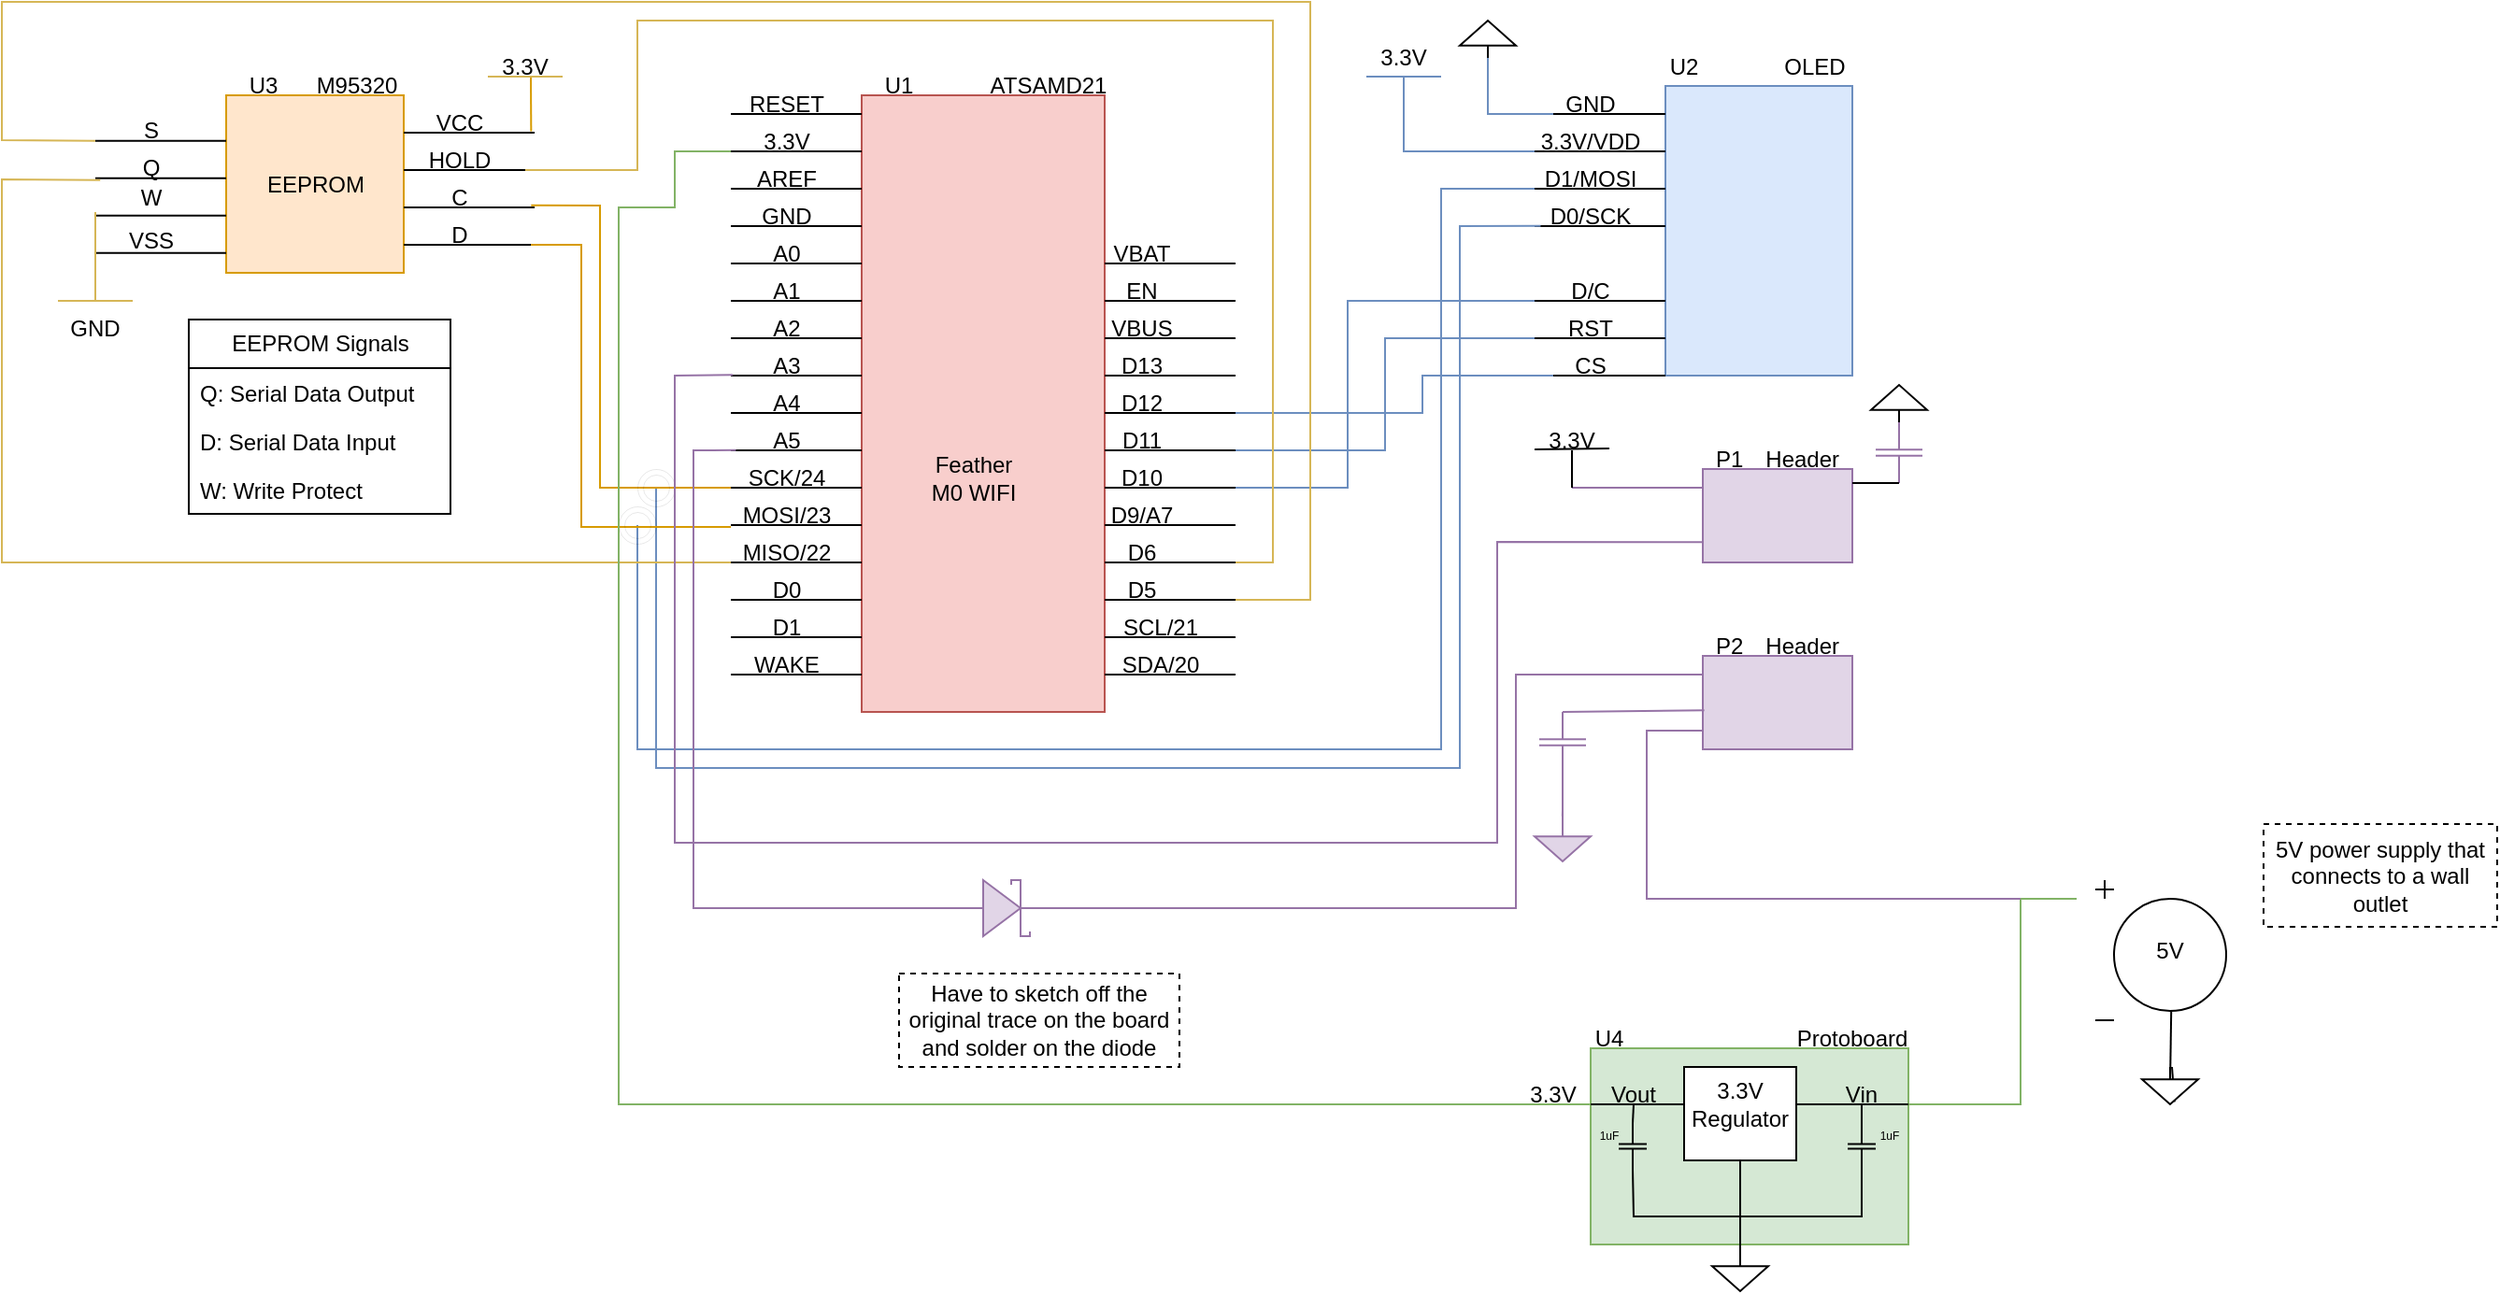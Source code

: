 <mxfile version="21.6.2" type="device">
  <diagram name="Page-1" id="XCcQub5omXlxO2jE5SeH">
    <mxGraphModel dx="1341" dy="723" grid="0" gridSize="10" guides="1" tooltips="1" connect="1" arrows="1" fold="1" page="0" pageScale="1" pageWidth="850" pageHeight="1100" math="0" shadow="0">
      <root>
        <mxCell id="0" />
        <mxCell id="1" parent="0" />
        <mxCell id="fseATajrNS3E0zKsUvDf-2" value="" style="rounded=0;whiteSpace=wrap;html=1;fillColor=#f8cecc;strokeColor=#b85450;" parent="1" vertex="1">
          <mxGeometry x="500" y="120" width="130" height="330" as="geometry" />
        </mxCell>
        <mxCell id="fseATajrNS3E0zKsUvDf-3" value="" style="endArrow=none;html=1;rounded=0;" parent="1" edge="1">
          <mxGeometry width="50" height="50" relative="1" as="geometry">
            <mxPoint x="630" y="210" as="sourcePoint" />
            <mxPoint x="700" y="210" as="targetPoint" />
          </mxGeometry>
        </mxCell>
        <mxCell id="fseATajrNS3E0zKsUvDf-4" value="" style="endArrow=none;html=1;rounded=0;" parent="1" edge="1">
          <mxGeometry width="50" height="50" relative="1" as="geometry">
            <mxPoint x="630" y="230" as="sourcePoint" />
            <mxPoint x="700" y="230" as="targetPoint" />
          </mxGeometry>
        </mxCell>
        <mxCell id="fseATajrNS3E0zKsUvDf-5" value="" style="endArrow=none;html=1;rounded=0;" parent="1" edge="1">
          <mxGeometry width="50" height="50" relative="1" as="geometry">
            <mxPoint x="630" y="250" as="sourcePoint" />
            <mxPoint x="700" y="250" as="targetPoint" />
          </mxGeometry>
        </mxCell>
        <mxCell id="fseATajrNS3E0zKsUvDf-6" value="" style="endArrow=none;html=1;rounded=0;" parent="1" edge="1">
          <mxGeometry width="50" height="50" relative="1" as="geometry">
            <mxPoint x="630" y="270" as="sourcePoint" />
            <mxPoint x="700" y="270" as="targetPoint" />
          </mxGeometry>
        </mxCell>
        <mxCell id="fseATajrNS3E0zKsUvDf-7" value="" style="endArrow=none;html=1;rounded=0;" parent="1" edge="1">
          <mxGeometry width="50" height="50" relative="1" as="geometry">
            <mxPoint x="630" y="290" as="sourcePoint" />
            <mxPoint x="700" y="290" as="targetPoint" />
          </mxGeometry>
        </mxCell>
        <mxCell id="fseATajrNS3E0zKsUvDf-8" value="" style="endArrow=none;html=1;rounded=0;" parent="1" edge="1">
          <mxGeometry width="50" height="50" relative="1" as="geometry">
            <mxPoint x="630" y="310" as="sourcePoint" />
            <mxPoint x="700" y="310" as="targetPoint" />
          </mxGeometry>
        </mxCell>
        <mxCell id="fseATajrNS3E0zKsUvDf-9" value="" style="endArrow=none;html=1;rounded=0;" parent="1" edge="1">
          <mxGeometry width="50" height="50" relative="1" as="geometry">
            <mxPoint x="630" y="330" as="sourcePoint" />
            <mxPoint x="700" y="330" as="targetPoint" />
          </mxGeometry>
        </mxCell>
        <mxCell id="fseATajrNS3E0zKsUvDf-10" value="" style="endArrow=none;html=1;rounded=0;" parent="1" edge="1">
          <mxGeometry width="50" height="50" relative="1" as="geometry">
            <mxPoint x="630" y="350" as="sourcePoint" />
            <mxPoint x="700" y="350" as="targetPoint" />
          </mxGeometry>
        </mxCell>
        <mxCell id="fseATajrNS3E0zKsUvDf-15" value="" style="endArrow=none;html=1;rounded=0;" parent="1" edge="1">
          <mxGeometry width="50" height="50" relative="1" as="geometry">
            <mxPoint x="630" y="370" as="sourcePoint" />
            <mxPoint x="700" y="370" as="targetPoint" />
          </mxGeometry>
        </mxCell>
        <mxCell id="fseATajrNS3E0zKsUvDf-16" value="" style="endArrow=none;html=1;rounded=0;" parent="1" edge="1">
          <mxGeometry width="50" height="50" relative="1" as="geometry">
            <mxPoint x="630" y="390" as="sourcePoint" />
            <mxPoint x="700" y="390" as="targetPoint" />
          </mxGeometry>
        </mxCell>
        <mxCell id="fseATajrNS3E0zKsUvDf-17" value="" style="endArrow=none;html=1;rounded=0;" parent="1" edge="1">
          <mxGeometry width="50" height="50" relative="1" as="geometry">
            <mxPoint x="630" y="410" as="sourcePoint" />
            <mxPoint x="700" y="410" as="targetPoint" />
          </mxGeometry>
        </mxCell>
        <mxCell id="fseATajrNS3E0zKsUvDf-18" value="" style="endArrow=none;html=1;rounded=0;" parent="1" edge="1">
          <mxGeometry width="50" height="50" relative="1" as="geometry">
            <mxPoint x="630" y="430" as="sourcePoint" />
            <mxPoint x="700" y="430" as="targetPoint" />
          </mxGeometry>
        </mxCell>
        <mxCell id="fseATajrNS3E0zKsUvDf-19" value="" style="endArrow=none;html=1;rounded=0;" parent="1" edge="1">
          <mxGeometry width="50" height="50" relative="1" as="geometry">
            <mxPoint x="430" y="130" as="sourcePoint" />
            <mxPoint x="500" y="130" as="targetPoint" />
          </mxGeometry>
        </mxCell>
        <mxCell id="fseATajrNS3E0zKsUvDf-20" value="" style="endArrow=none;html=1;rounded=0;" parent="1" edge="1">
          <mxGeometry width="50" height="50" relative="1" as="geometry">
            <mxPoint x="430" y="150" as="sourcePoint" />
            <mxPoint x="500" y="150" as="targetPoint" />
          </mxGeometry>
        </mxCell>
        <mxCell id="fseATajrNS3E0zKsUvDf-21" value="" style="endArrow=none;html=1;rounded=0;" parent="1" edge="1">
          <mxGeometry width="50" height="50" relative="1" as="geometry">
            <mxPoint x="430" y="170" as="sourcePoint" />
            <mxPoint x="500" y="170" as="targetPoint" />
          </mxGeometry>
        </mxCell>
        <mxCell id="fseATajrNS3E0zKsUvDf-22" value="" style="endArrow=none;html=1;rounded=0;" parent="1" edge="1">
          <mxGeometry width="50" height="50" relative="1" as="geometry">
            <mxPoint x="430" y="190" as="sourcePoint" />
            <mxPoint x="500" y="190" as="targetPoint" />
          </mxGeometry>
        </mxCell>
        <mxCell id="fseATajrNS3E0zKsUvDf-23" value="" style="endArrow=none;html=1;rounded=0;" parent="1" edge="1">
          <mxGeometry width="50" height="50" relative="1" as="geometry">
            <mxPoint x="430" y="210" as="sourcePoint" />
            <mxPoint x="500" y="210" as="targetPoint" />
          </mxGeometry>
        </mxCell>
        <mxCell id="fseATajrNS3E0zKsUvDf-24" value="" style="endArrow=none;html=1;rounded=0;" parent="1" edge="1">
          <mxGeometry width="50" height="50" relative="1" as="geometry">
            <mxPoint x="430" y="230" as="sourcePoint" />
            <mxPoint x="500" y="230" as="targetPoint" />
          </mxGeometry>
        </mxCell>
        <mxCell id="fseATajrNS3E0zKsUvDf-25" value="" style="endArrow=none;html=1;rounded=0;" parent="1" edge="1">
          <mxGeometry width="50" height="50" relative="1" as="geometry">
            <mxPoint x="430" y="250" as="sourcePoint" />
            <mxPoint x="500" y="250" as="targetPoint" />
          </mxGeometry>
        </mxCell>
        <mxCell id="fseATajrNS3E0zKsUvDf-26" value="" style="endArrow=none;html=1;rounded=0;" parent="1" edge="1">
          <mxGeometry width="50" height="50" relative="1" as="geometry">
            <mxPoint x="430" y="270" as="sourcePoint" />
            <mxPoint x="500" y="270" as="targetPoint" />
          </mxGeometry>
        </mxCell>
        <mxCell id="fseATajrNS3E0zKsUvDf-27" value="" style="endArrow=none;html=1;rounded=0;" parent="1" edge="1">
          <mxGeometry width="50" height="50" relative="1" as="geometry">
            <mxPoint x="430" y="290" as="sourcePoint" />
            <mxPoint x="500" y="290" as="targetPoint" />
          </mxGeometry>
        </mxCell>
        <mxCell id="fseATajrNS3E0zKsUvDf-28" value="" style="endArrow=none;html=1;rounded=0;" parent="1" edge="1">
          <mxGeometry width="50" height="50" relative="1" as="geometry">
            <mxPoint x="430" y="310" as="sourcePoint" />
            <mxPoint x="500" y="310" as="targetPoint" />
          </mxGeometry>
        </mxCell>
        <mxCell id="fseATajrNS3E0zKsUvDf-29" value="" style="endArrow=none;html=1;rounded=0;" parent="1" edge="1">
          <mxGeometry width="50" height="50" relative="1" as="geometry">
            <mxPoint x="430" y="330" as="sourcePoint" />
            <mxPoint x="500" y="330" as="targetPoint" />
          </mxGeometry>
        </mxCell>
        <mxCell id="fseATajrNS3E0zKsUvDf-30" value="" style="endArrow=none;html=1;rounded=0;" parent="1" edge="1">
          <mxGeometry width="50" height="50" relative="1" as="geometry">
            <mxPoint x="430" y="350" as="sourcePoint" />
            <mxPoint x="500" y="350" as="targetPoint" />
          </mxGeometry>
        </mxCell>
        <mxCell id="fseATajrNS3E0zKsUvDf-31" value="" style="endArrow=none;html=1;rounded=0;" parent="1" edge="1">
          <mxGeometry width="50" height="50" relative="1" as="geometry">
            <mxPoint x="430" y="370" as="sourcePoint" />
            <mxPoint x="500" y="370" as="targetPoint" />
          </mxGeometry>
        </mxCell>
        <mxCell id="fseATajrNS3E0zKsUvDf-32" value="" style="endArrow=none;html=1;rounded=0;" parent="1" edge="1">
          <mxGeometry width="50" height="50" relative="1" as="geometry">
            <mxPoint x="430" y="390" as="sourcePoint" />
            <mxPoint x="500" y="390" as="targetPoint" />
          </mxGeometry>
        </mxCell>
        <mxCell id="fseATajrNS3E0zKsUvDf-33" value="" style="endArrow=none;html=1;rounded=0;" parent="1" edge="1">
          <mxGeometry width="50" height="50" relative="1" as="geometry">
            <mxPoint x="430" y="410" as="sourcePoint" />
            <mxPoint x="500" y="410" as="targetPoint" />
          </mxGeometry>
        </mxCell>
        <mxCell id="fseATajrNS3E0zKsUvDf-34" value="" style="endArrow=none;html=1;rounded=0;" parent="1" edge="1">
          <mxGeometry width="50" height="50" relative="1" as="geometry">
            <mxPoint x="430" y="430" as="sourcePoint" />
            <mxPoint x="500" y="430" as="targetPoint" />
          </mxGeometry>
        </mxCell>
        <mxCell id="fseATajrNS3E0zKsUvDf-35" value="Feather M0 WIFI" style="text;html=1;strokeColor=none;fillColor=none;align=center;verticalAlign=middle;whiteSpace=wrap;rounded=0;" parent="1" vertex="1">
          <mxGeometry x="530" y="310" width="60" height="30" as="geometry" />
        </mxCell>
        <mxCell id="fseATajrNS3E0zKsUvDf-36" value="U1" style="text;html=1;strokeColor=none;fillColor=none;align=center;verticalAlign=middle;whiteSpace=wrap;rounded=0;" parent="1" vertex="1">
          <mxGeometry x="490" y="100" width="60" height="30" as="geometry" />
        </mxCell>
        <mxCell id="fseATajrNS3E0zKsUvDf-37" value="ATSAMD21" style="text;html=1;strokeColor=none;fillColor=none;align=center;verticalAlign=middle;whiteSpace=wrap;rounded=0;" parent="1" vertex="1">
          <mxGeometry x="570" y="100" width="60" height="30" as="geometry" />
        </mxCell>
        <mxCell id="fseATajrNS3E0zKsUvDf-38" value="VBAT" style="text;html=1;strokeColor=none;fillColor=none;align=center;verticalAlign=middle;whiteSpace=wrap;rounded=0;" parent="1" vertex="1">
          <mxGeometry x="620" y="190" width="60" height="30" as="geometry" />
        </mxCell>
        <mxCell id="fseATajrNS3E0zKsUvDf-39" value="EN" style="text;html=1;strokeColor=none;fillColor=none;align=center;verticalAlign=middle;whiteSpace=wrap;rounded=0;" parent="1" vertex="1">
          <mxGeometry x="620" y="210" width="60" height="30" as="geometry" />
        </mxCell>
        <mxCell id="fseATajrNS3E0zKsUvDf-40" value="VBUS" style="text;html=1;strokeColor=none;fillColor=none;align=center;verticalAlign=middle;whiteSpace=wrap;rounded=0;" parent="1" vertex="1">
          <mxGeometry x="620" y="230" width="60" height="30" as="geometry" />
        </mxCell>
        <mxCell id="fseATajrNS3E0zKsUvDf-41" value="D13" style="text;html=1;strokeColor=none;fillColor=none;align=center;verticalAlign=middle;whiteSpace=wrap;rounded=0;" parent="1" vertex="1">
          <mxGeometry x="620" y="250" width="60" height="30" as="geometry" />
        </mxCell>
        <mxCell id="fseATajrNS3E0zKsUvDf-42" value="D12" style="text;html=1;strokeColor=none;fillColor=none;align=center;verticalAlign=middle;whiteSpace=wrap;rounded=0;" parent="1" vertex="1">
          <mxGeometry x="620" y="270" width="60" height="30" as="geometry" />
        </mxCell>
        <mxCell id="fseATajrNS3E0zKsUvDf-43" value="D11" style="text;html=1;strokeColor=none;fillColor=none;align=center;verticalAlign=middle;whiteSpace=wrap;rounded=0;" parent="1" vertex="1">
          <mxGeometry x="620" y="290" width="60" height="30" as="geometry" />
        </mxCell>
        <mxCell id="fseATajrNS3E0zKsUvDf-44" value="D10" style="text;html=1;strokeColor=none;fillColor=none;align=center;verticalAlign=middle;whiteSpace=wrap;rounded=0;" parent="1" vertex="1">
          <mxGeometry x="620" y="310" width="60" height="30" as="geometry" />
        </mxCell>
        <mxCell id="fseATajrNS3E0zKsUvDf-45" value="D9/A7" style="text;html=1;strokeColor=none;fillColor=none;align=center;verticalAlign=middle;whiteSpace=wrap;rounded=0;" parent="1" vertex="1">
          <mxGeometry x="620" y="330" width="60" height="30" as="geometry" />
        </mxCell>
        <mxCell id="fseATajrNS3E0zKsUvDf-46" value="D6" style="text;html=1;strokeColor=none;fillColor=none;align=center;verticalAlign=middle;whiteSpace=wrap;rounded=0;" parent="1" vertex="1">
          <mxGeometry x="620" y="350" width="60" height="30" as="geometry" />
        </mxCell>
        <mxCell id="fseATajrNS3E0zKsUvDf-47" value="D5" style="text;html=1;strokeColor=none;fillColor=none;align=center;verticalAlign=middle;whiteSpace=wrap;rounded=0;" parent="1" vertex="1">
          <mxGeometry x="620" y="370" width="60" height="30" as="geometry" />
        </mxCell>
        <mxCell id="fseATajrNS3E0zKsUvDf-48" value="SCL/21" style="text;html=1;strokeColor=none;fillColor=none;align=center;verticalAlign=middle;whiteSpace=wrap;rounded=0;" parent="1" vertex="1">
          <mxGeometry x="630" y="390" width="60" height="30" as="geometry" />
        </mxCell>
        <mxCell id="fseATajrNS3E0zKsUvDf-49" value="SDA/20" style="text;html=1;strokeColor=none;fillColor=none;align=center;verticalAlign=middle;whiteSpace=wrap;rounded=0;" parent="1" vertex="1">
          <mxGeometry x="630" y="410" width="60" height="30" as="geometry" />
        </mxCell>
        <mxCell id="fseATajrNS3E0zKsUvDf-50" value="RESET" style="text;html=1;strokeColor=none;fillColor=none;align=center;verticalAlign=middle;whiteSpace=wrap;rounded=0;" parent="1" vertex="1">
          <mxGeometry x="430" y="110" width="60" height="30" as="geometry" />
        </mxCell>
        <mxCell id="fseATajrNS3E0zKsUvDf-51" value="3.3V" style="text;html=1;strokeColor=none;fillColor=none;align=center;verticalAlign=middle;whiteSpace=wrap;rounded=0;" parent="1" vertex="1">
          <mxGeometry x="430" y="130" width="60" height="30" as="geometry" />
        </mxCell>
        <mxCell id="fseATajrNS3E0zKsUvDf-52" value="AREF" style="text;html=1;strokeColor=none;fillColor=none;align=center;verticalAlign=middle;whiteSpace=wrap;rounded=0;" parent="1" vertex="1">
          <mxGeometry x="430" y="150" width="60" height="30" as="geometry" />
        </mxCell>
        <mxCell id="fMZIvA2q4rGcYtPjZDwC-1" value="GND" style="text;html=1;strokeColor=none;fillColor=none;align=center;verticalAlign=middle;whiteSpace=wrap;rounded=0;" parent="1" vertex="1">
          <mxGeometry x="430" y="170" width="60" height="30" as="geometry" />
        </mxCell>
        <mxCell id="fMZIvA2q4rGcYtPjZDwC-2" value="A0" style="text;html=1;strokeColor=none;fillColor=none;align=center;verticalAlign=middle;whiteSpace=wrap;rounded=0;" parent="1" vertex="1">
          <mxGeometry x="430" y="190" width="60" height="30" as="geometry" />
        </mxCell>
        <mxCell id="fMZIvA2q4rGcYtPjZDwC-3" value="A1" style="text;html=1;strokeColor=none;fillColor=none;align=center;verticalAlign=middle;whiteSpace=wrap;rounded=0;" parent="1" vertex="1">
          <mxGeometry x="430" y="210" width="60" height="30" as="geometry" />
        </mxCell>
        <mxCell id="fMZIvA2q4rGcYtPjZDwC-4" value="A2" style="text;html=1;strokeColor=none;fillColor=none;align=center;verticalAlign=middle;whiteSpace=wrap;rounded=0;" parent="1" vertex="1">
          <mxGeometry x="430" y="230" width="60" height="30" as="geometry" />
        </mxCell>
        <mxCell id="fMZIvA2q4rGcYtPjZDwC-5" value="A3" style="text;html=1;strokeColor=none;fillColor=none;align=center;verticalAlign=middle;whiteSpace=wrap;rounded=0;" parent="1" vertex="1">
          <mxGeometry x="430" y="250" width="60" height="30" as="geometry" />
        </mxCell>
        <mxCell id="fMZIvA2q4rGcYtPjZDwC-6" value="A4" style="text;html=1;strokeColor=none;fillColor=none;align=center;verticalAlign=middle;whiteSpace=wrap;rounded=0;" parent="1" vertex="1">
          <mxGeometry x="430" y="270" width="60" height="30" as="geometry" />
        </mxCell>
        <mxCell id="fMZIvA2q4rGcYtPjZDwC-7" value="A5" style="text;html=1;strokeColor=none;fillColor=none;align=center;verticalAlign=middle;whiteSpace=wrap;rounded=0;" parent="1" vertex="1">
          <mxGeometry x="430" y="290" width="60" height="30" as="geometry" />
        </mxCell>
        <mxCell id="fMZIvA2q4rGcYtPjZDwC-8" value="SCK/24" style="text;html=1;strokeColor=none;fillColor=none;align=center;verticalAlign=middle;whiteSpace=wrap;rounded=0;" parent="1" vertex="1">
          <mxGeometry x="430" y="310" width="60" height="30" as="geometry" />
        </mxCell>
        <mxCell id="fMZIvA2q4rGcYtPjZDwC-9" value="MOSI/23" style="text;html=1;strokeColor=none;fillColor=none;align=center;verticalAlign=middle;whiteSpace=wrap;rounded=0;" parent="1" vertex="1">
          <mxGeometry x="430" y="330" width="60" height="30" as="geometry" />
        </mxCell>
        <mxCell id="fMZIvA2q4rGcYtPjZDwC-10" value="MISO/22" style="text;html=1;strokeColor=none;fillColor=none;align=center;verticalAlign=middle;whiteSpace=wrap;rounded=0;" parent="1" vertex="1">
          <mxGeometry x="430" y="350" width="60" height="30" as="geometry" />
        </mxCell>
        <mxCell id="fMZIvA2q4rGcYtPjZDwC-11" value="D0" style="text;html=1;strokeColor=none;fillColor=none;align=center;verticalAlign=middle;whiteSpace=wrap;rounded=0;" parent="1" vertex="1">
          <mxGeometry x="430" y="370" width="60" height="30" as="geometry" />
        </mxCell>
        <mxCell id="fMZIvA2q4rGcYtPjZDwC-12" value="D1" style="text;html=1;strokeColor=none;fillColor=none;align=center;verticalAlign=middle;whiteSpace=wrap;rounded=0;" parent="1" vertex="1">
          <mxGeometry x="430" y="390" width="60" height="30" as="geometry" />
        </mxCell>
        <mxCell id="fMZIvA2q4rGcYtPjZDwC-13" value="WAKE" style="text;html=1;strokeColor=none;fillColor=none;align=center;verticalAlign=middle;whiteSpace=wrap;rounded=0;" parent="1" vertex="1">
          <mxGeometry x="430" y="410" width="60" height="30" as="geometry" />
        </mxCell>
        <mxCell id="fMZIvA2q4rGcYtPjZDwC-14" value="" style="rounded=0;whiteSpace=wrap;html=1;fillColor=#dae8fc;strokeColor=#6c8ebf;" parent="1" vertex="1">
          <mxGeometry x="930" y="115" width="100" height="155" as="geometry" />
        </mxCell>
        <mxCell id="fMZIvA2q4rGcYtPjZDwC-15" value="U2" style="text;html=1;strokeColor=none;fillColor=none;align=center;verticalAlign=middle;whiteSpace=wrap;rounded=0;" parent="1" vertex="1">
          <mxGeometry x="910" y="90" width="60" height="30" as="geometry" />
        </mxCell>
        <mxCell id="fMZIvA2q4rGcYtPjZDwC-16" value="OLED" style="text;html=1;strokeColor=none;fillColor=none;align=center;verticalAlign=middle;whiteSpace=wrap;rounded=0;" parent="1" vertex="1">
          <mxGeometry x="980" y="90" width="60" height="30" as="geometry" />
        </mxCell>
        <mxCell id="fMZIvA2q4rGcYtPjZDwC-17" value="" style="endArrow=none;html=1;rounded=0;" parent="1" edge="1">
          <mxGeometry width="50" height="50" relative="1" as="geometry">
            <mxPoint x="860" y="130" as="sourcePoint" />
            <mxPoint x="930" y="130" as="targetPoint" />
          </mxGeometry>
        </mxCell>
        <mxCell id="fMZIvA2q4rGcYtPjZDwC-18" value="" style="endArrow=none;html=1;rounded=0;" parent="1" edge="1">
          <mxGeometry width="50" height="50" relative="1" as="geometry">
            <mxPoint x="860" y="150" as="sourcePoint" />
            <mxPoint x="930" y="150" as="targetPoint" />
          </mxGeometry>
        </mxCell>
        <mxCell id="fMZIvA2q4rGcYtPjZDwC-19" value="" style="endArrow=none;html=1;rounded=0;" parent="1" edge="1">
          <mxGeometry width="50" height="50" relative="1" as="geometry">
            <mxPoint x="860" y="170" as="sourcePoint" />
            <mxPoint x="930" y="170" as="targetPoint" />
          </mxGeometry>
        </mxCell>
        <mxCell id="fMZIvA2q4rGcYtPjZDwC-20" value="" style="endArrow=none;html=1;rounded=0;" parent="1" edge="1">
          <mxGeometry width="50" height="50" relative="1" as="geometry">
            <mxPoint x="860" y="190" as="sourcePoint" />
            <mxPoint x="930" y="190" as="targetPoint" />
          </mxGeometry>
        </mxCell>
        <mxCell id="fMZIvA2q4rGcYtPjZDwC-22" value="" style="endArrow=none;html=1;rounded=0;" parent="1" edge="1">
          <mxGeometry width="50" height="50" relative="1" as="geometry">
            <mxPoint x="860" y="230" as="sourcePoint" />
            <mxPoint x="930" y="230" as="targetPoint" />
          </mxGeometry>
        </mxCell>
        <mxCell id="fMZIvA2q4rGcYtPjZDwC-23" value="" style="endArrow=none;html=1;rounded=0;" parent="1" edge="1">
          <mxGeometry width="50" height="50" relative="1" as="geometry">
            <mxPoint x="860" y="250" as="sourcePoint" />
            <mxPoint x="930" y="250" as="targetPoint" />
          </mxGeometry>
        </mxCell>
        <mxCell id="fMZIvA2q4rGcYtPjZDwC-24" value="" style="endArrow=none;html=1;rounded=0;" parent="1" edge="1">
          <mxGeometry width="50" height="50" relative="1" as="geometry">
            <mxPoint x="860" y="270" as="sourcePoint" />
            <mxPoint x="930" y="270" as="targetPoint" />
          </mxGeometry>
        </mxCell>
        <mxCell id="fMZIvA2q4rGcYtPjZDwC-25" value="3.3V/VDD" style="text;html=1;strokeColor=none;fillColor=none;align=center;verticalAlign=middle;whiteSpace=wrap;rounded=0;" parent="1" vertex="1">
          <mxGeometry x="860" y="130" width="60" height="30" as="geometry" />
        </mxCell>
        <mxCell id="fMZIvA2q4rGcYtPjZDwC-26" value="D1/MOSI" style="text;html=1;strokeColor=none;fillColor=none;align=center;verticalAlign=middle;whiteSpace=wrap;rounded=0;" parent="1" vertex="1">
          <mxGeometry x="860" y="150" width="60" height="30" as="geometry" />
        </mxCell>
        <mxCell id="fMZIvA2q4rGcYtPjZDwC-27" value="D0/SCK" style="text;html=1;strokeColor=none;fillColor=none;align=center;verticalAlign=middle;whiteSpace=wrap;rounded=0;" parent="1" vertex="1">
          <mxGeometry x="860" y="170" width="60" height="30" as="geometry" />
        </mxCell>
        <mxCell id="fMZIvA2q4rGcYtPjZDwC-29" value="D/C" style="text;html=1;strokeColor=none;fillColor=none;align=center;verticalAlign=middle;whiteSpace=wrap;rounded=0;" parent="1" vertex="1">
          <mxGeometry x="860" y="210" width="60" height="30" as="geometry" />
        </mxCell>
        <mxCell id="fMZIvA2q4rGcYtPjZDwC-30" value="RST" style="text;html=1;strokeColor=none;fillColor=none;align=center;verticalAlign=middle;whiteSpace=wrap;rounded=0;" parent="1" vertex="1">
          <mxGeometry x="860" y="230" width="60" height="30" as="geometry" />
        </mxCell>
        <mxCell id="fMZIvA2q4rGcYtPjZDwC-31" value="CS" style="text;html=1;strokeColor=none;fillColor=none;align=center;verticalAlign=middle;whiteSpace=wrap;rounded=0;" parent="1" vertex="1">
          <mxGeometry x="860" y="250" width="60" height="30" as="geometry" />
        </mxCell>
        <mxCell id="fMZIvA2q4rGcYtPjZDwC-32" value="GND" style="text;html=1;strokeColor=none;fillColor=none;align=center;verticalAlign=middle;whiteSpace=wrap;rounded=0;" parent="1" vertex="1">
          <mxGeometry x="860" y="110" width="60" height="30" as="geometry" />
        </mxCell>
        <mxCell id="fMZIvA2q4rGcYtPjZDwC-36" value="" style="endArrow=none;html=1;rounded=0;fillColor=#dae8fc;strokeColor=#6c8ebf;entryX=0.5;entryY=0;entryDx=0;entryDy=0;entryPerimeter=0;" parent="1" target="7R_XqbU-Kz40ECOSwQvE-13" edge="1">
          <mxGeometry width="50" height="50" relative="1" as="geometry">
            <mxPoint x="870" y="130" as="sourcePoint" />
            <mxPoint x="830" y="100" as="targetPoint" />
            <Array as="points">
              <mxPoint x="835" y="130" />
            </Array>
          </mxGeometry>
        </mxCell>
        <mxCell id="fMZIvA2q4rGcYtPjZDwC-38" value="" style="endArrow=none;html=1;rounded=0;entryX=0;entryY=0;entryDx=0;entryDy=0;fillColor=#dae8fc;strokeColor=#6c8ebf;" parent="1" target="fMZIvA2q4rGcYtPjZDwC-26" edge="1">
          <mxGeometry width="50" height="50" relative="1" as="geometry">
            <mxPoint x="790" y="110" as="sourcePoint" />
            <mxPoint x="830" y="220" as="targetPoint" />
            <Array as="points">
              <mxPoint x="790" y="150" />
            </Array>
          </mxGeometry>
        </mxCell>
        <mxCell id="fMZIvA2q4rGcYtPjZDwC-39" value="" style="endArrow=none;html=1;rounded=0;fillColor=#dae8fc;strokeColor=#6c8ebf;" parent="1" edge="1">
          <mxGeometry width="50" height="50" relative="1" as="geometry">
            <mxPoint x="770" y="110" as="sourcePoint" />
            <mxPoint x="810" y="110" as="targetPoint" />
          </mxGeometry>
        </mxCell>
        <mxCell id="fMZIvA2q4rGcYtPjZDwC-40" value="" style="endArrow=none;html=1;rounded=0;entryX=0;entryY=0;entryDx=0;entryDy=0;fillColor=#dae8fc;strokeColor=#6c8ebf;" parent="1" target="fMZIvA2q4rGcYtPjZDwC-30" edge="1">
          <mxGeometry width="50" height="50" relative="1" as="geometry">
            <mxPoint x="700" y="330" as="sourcePoint" />
            <mxPoint x="800" y="270" as="targetPoint" />
            <Array as="points">
              <mxPoint x="760" y="330" />
              <mxPoint x="760" y="230" />
            </Array>
          </mxGeometry>
        </mxCell>
        <mxCell id="fMZIvA2q4rGcYtPjZDwC-41" value="" style="endArrow=none;html=1;rounded=0;entryX=0;entryY=0;entryDx=0;entryDy=0;fillColor=#dae8fc;strokeColor=#6c8ebf;" parent="1" target="fMZIvA2q4rGcYtPjZDwC-31" edge="1">
          <mxGeometry width="50" height="50" relative="1" as="geometry">
            <mxPoint x="700" y="310" as="sourcePoint" />
            <mxPoint x="860" y="210" as="targetPoint" />
            <Array as="points">
              <mxPoint x="780" y="310" />
              <mxPoint x="780" y="250" />
            </Array>
          </mxGeometry>
        </mxCell>
        <mxCell id="fMZIvA2q4rGcYtPjZDwC-42" value="" style="endArrow=none;html=1;rounded=0;fillColor=#dae8fc;strokeColor=#6c8ebf;" parent="1" edge="1">
          <mxGeometry width="50" height="50" relative="1" as="geometry">
            <mxPoint x="700" y="290" as="sourcePoint" />
            <mxPoint x="870" y="270" as="targetPoint" />
            <Array as="points">
              <mxPoint x="800" y="290" />
              <mxPoint x="800" y="270" />
            </Array>
          </mxGeometry>
        </mxCell>
        <mxCell id="fMZIvA2q4rGcYtPjZDwC-43" value="" style="endArrow=none;html=1;rounded=0;entryX=0;entryY=0;entryDx=0;entryDy=0;fillColor=#dae8fc;strokeColor=#6c8ebf;" parent="1" target="fMZIvA2q4rGcYtPjZDwC-27" edge="1">
          <mxGeometry width="50" height="50" relative="1" as="geometry">
            <mxPoint x="380" y="350" as="sourcePoint" />
            <mxPoint x="680" y="260" as="targetPoint" />
            <Array as="points">
              <mxPoint x="380" y="350" />
              <mxPoint x="380" y="470" />
              <mxPoint x="810" y="470" />
              <mxPoint x="810" y="170" />
            </Array>
          </mxGeometry>
        </mxCell>
        <mxCell id="fMZIvA2q4rGcYtPjZDwC-44" value="" style="endArrow=none;html=1;rounded=0;entryX=0.054;entryY=-0.003;entryDx=0;entryDy=0;fillColor=#dae8fc;strokeColor=#6c8ebf;entryPerimeter=0;" parent="1" edge="1">
          <mxGeometry width="50" height="50" relative="1" as="geometry">
            <mxPoint x="390" y="330" as="sourcePoint" />
            <mxPoint x="863.24" y="189.91" as="targetPoint" />
            <Array as="points">
              <mxPoint x="390" y="330" />
              <mxPoint x="390" y="480" />
              <mxPoint x="820" y="480" />
              <mxPoint x="820" y="190" />
            </Array>
          </mxGeometry>
        </mxCell>
        <mxCell id="fMZIvA2q4rGcYtPjZDwC-45" value="" style="whiteSpace=wrap;html=1;aspect=fixed;fillColor=#ffe6cc;strokeColor=#d79b00;" parent="1" vertex="1">
          <mxGeometry x="160" y="120" width="95" height="95" as="geometry" />
        </mxCell>
        <mxCell id="fMZIvA2q4rGcYtPjZDwC-46" value="U3" style="text;html=1;strokeColor=none;fillColor=none;align=center;verticalAlign=middle;whiteSpace=wrap;rounded=0;" parent="1" vertex="1">
          <mxGeometry x="150" y="100" width="60" height="30" as="geometry" />
        </mxCell>
        <mxCell id="fMZIvA2q4rGcYtPjZDwC-47" value="M95320" style="text;html=1;strokeColor=none;fillColor=none;align=center;verticalAlign=middle;whiteSpace=wrap;rounded=0;" parent="1" vertex="1">
          <mxGeometry x="200" y="100" width="60" height="30" as="geometry" />
        </mxCell>
        <mxCell id="fMZIvA2q4rGcYtPjZDwC-48" value="EEPROM" style="text;html=1;strokeColor=none;fillColor=none;align=center;verticalAlign=middle;whiteSpace=wrap;rounded=0;" parent="1" vertex="1">
          <mxGeometry x="177.5" y="152.5" width="60" height="30" as="geometry" />
        </mxCell>
        <mxCell id="fMZIvA2q4rGcYtPjZDwC-56" value="" style="endArrow=none;html=1;rounded=0;" parent="1" edge="1">
          <mxGeometry width="50" height="50" relative="1" as="geometry">
            <mxPoint x="90" y="144.41" as="sourcePoint" />
            <mxPoint x="160" y="144.41" as="targetPoint" />
          </mxGeometry>
        </mxCell>
        <mxCell id="fMZIvA2q4rGcYtPjZDwC-57" value="" style="endArrow=none;html=1;rounded=0;" parent="1" edge="1">
          <mxGeometry width="50" height="50" relative="1" as="geometry">
            <mxPoint x="90" y="164.41" as="sourcePoint" />
            <mxPoint x="160" y="164.41" as="targetPoint" />
          </mxGeometry>
        </mxCell>
        <mxCell id="fMZIvA2q4rGcYtPjZDwC-58" value="" style="endArrow=none;html=1;rounded=0;" parent="1" edge="1">
          <mxGeometry width="50" height="50" relative="1" as="geometry">
            <mxPoint x="90" y="184.41" as="sourcePoint" />
            <mxPoint x="160" y="184.41" as="targetPoint" />
          </mxGeometry>
        </mxCell>
        <mxCell id="fMZIvA2q4rGcYtPjZDwC-59" value="" style="endArrow=none;html=1;rounded=0;" parent="1" edge="1">
          <mxGeometry width="50" height="50" relative="1" as="geometry">
            <mxPoint x="90" y="204.41" as="sourcePoint" />
            <mxPoint x="160" y="204.41" as="targetPoint" />
          </mxGeometry>
        </mxCell>
        <mxCell id="fMZIvA2q4rGcYtPjZDwC-60" value="S" style="text;html=1;strokeColor=none;fillColor=none;align=center;verticalAlign=middle;whiteSpace=wrap;rounded=0;" parent="1" vertex="1">
          <mxGeometry x="90" y="124.41" width="60" height="30" as="geometry" />
        </mxCell>
        <mxCell id="fMZIvA2q4rGcYtPjZDwC-61" value="Q" style="text;html=1;strokeColor=none;fillColor=none;align=center;verticalAlign=middle;whiteSpace=wrap;rounded=0;" parent="1" vertex="1">
          <mxGeometry x="90" y="144.41" width="60" height="30" as="geometry" />
        </mxCell>
        <mxCell id="fMZIvA2q4rGcYtPjZDwC-62" value="W" style="text;html=1;strokeColor=none;fillColor=none;align=center;verticalAlign=middle;whiteSpace=wrap;rounded=0;" parent="1" vertex="1">
          <mxGeometry x="80" y="160" width="80" height="30" as="geometry" />
        </mxCell>
        <mxCell id="fMZIvA2q4rGcYtPjZDwC-63" value="" style="endArrow=none;html=1;rounded=0;" parent="1" edge="1">
          <mxGeometry width="50" height="50" relative="1" as="geometry">
            <mxPoint x="255" y="140" as="sourcePoint" />
            <mxPoint x="325" y="140" as="targetPoint" />
          </mxGeometry>
        </mxCell>
        <mxCell id="fMZIvA2q4rGcYtPjZDwC-64" value="" style="endArrow=none;html=1;rounded=0;" parent="1" edge="1">
          <mxGeometry width="50" height="50" relative="1" as="geometry">
            <mxPoint x="255" y="160" as="sourcePoint" />
            <mxPoint x="325" y="160" as="targetPoint" />
          </mxGeometry>
        </mxCell>
        <mxCell id="fMZIvA2q4rGcYtPjZDwC-65" value="" style="endArrow=none;html=1;rounded=0;" parent="1" edge="1">
          <mxGeometry width="50" height="50" relative="1" as="geometry">
            <mxPoint x="255" y="180" as="sourcePoint" />
            <mxPoint x="325" y="180" as="targetPoint" />
          </mxGeometry>
        </mxCell>
        <mxCell id="fMZIvA2q4rGcYtPjZDwC-66" value="" style="endArrow=none;html=1;rounded=0;" parent="1" edge="1">
          <mxGeometry width="50" height="50" relative="1" as="geometry">
            <mxPoint x="255" y="200" as="sourcePoint" />
            <mxPoint x="325" y="200" as="targetPoint" />
          </mxGeometry>
        </mxCell>
        <mxCell id="fMZIvA2q4rGcYtPjZDwC-67" value="VCC" style="text;html=1;strokeColor=none;fillColor=none;align=center;verticalAlign=middle;whiteSpace=wrap;rounded=0;" parent="1" vertex="1">
          <mxGeometry x="255" y="120" width="60" height="30" as="geometry" />
        </mxCell>
        <mxCell id="fMZIvA2q4rGcYtPjZDwC-68" value="HOLD" style="text;html=1;strokeColor=none;fillColor=none;align=center;verticalAlign=middle;whiteSpace=wrap;rounded=0;" parent="1" vertex="1">
          <mxGeometry x="255" y="140" width="60" height="30" as="geometry" />
        </mxCell>
        <mxCell id="fMZIvA2q4rGcYtPjZDwC-69" value="C" style="text;html=1;strokeColor=none;fillColor=none;align=center;verticalAlign=middle;whiteSpace=wrap;rounded=0;" parent="1" vertex="1">
          <mxGeometry x="255" y="160" width="60" height="30" as="geometry" />
        </mxCell>
        <mxCell id="fMZIvA2q4rGcYtPjZDwC-70" value="VSS" style="text;html=1;strokeColor=none;fillColor=none;align=center;verticalAlign=middle;whiteSpace=wrap;rounded=0;" parent="1" vertex="1">
          <mxGeometry x="90" y="182.5" width="60" height="30" as="geometry" />
        </mxCell>
        <mxCell id="fMZIvA2q4rGcYtPjZDwC-71" value="D" style="text;html=1;strokeColor=none;fillColor=none;align=center;verticalAlign=middle;whiteSpace=wrap;rounded=0;" parent="1" vertex="1">
          <mxGeometry x="255" y="180" width="60" height="30" as="geometry" />
        </mxCell>
        <mxCell id="fMZIvA2q4rGcYtPjZDwC-85" value="EEPROM Signals" style="swimlane;fontStyle=0;childLayout=stackLayout;horizontal=1;startSize=26;fillColor=none;horizontalStack=0;resizeParent=1;resizeParentMax=0;resizeLast=0;collapsible=1;marginBottom=0;html=1;" parent="1" vertex="1">
          <mxGeometry x="140" y="240" width="140" height="104" as="geometry">
            <mxRectangle x="-160" y="20.41" width="140" height="30" as="alternateBounds" />
          </mxGeometry>
        </mxCell>
        <mxCell id="fMZIvA2q4rGcYtPjZDwC-86" value="Q: Serial Data Output" style="text;strokeColor=none;fillColor=none;align=left;verticalAlign=top;spacingLeft=4;spacingRight=4;overflow=hidden;rotatable=0;points=[[0,0.5],[1,0.5]];portConstraint=eastwest;whiteSpace=wrap;html=1;" parent="fMZIvA2q4rGcYtPjZDwC-85" vertex="1">
          <mxGeometry y="26" width="140" height="26" as="geometry" />
        </mxCell>
        <mxCell id="fMZIvA2q4rGcYtPjZDwC-87" value="D: Serial Data Input" style="text;strokeColor=none;fillColor=none;align=left;verticalAlign=top;spacingLeft=4;spacingRight=4;overflow=hidden;rotatable=0;points=[[0,0.5],[1,0.5]];portConstraint=eastwest;whiteSpace=wrap;html=1;" parent="fMZIvA2q4rGcYtPjZDwC-85" vertex="1">
          <mxGeometry y="52" width="140" height="26" as="geometry" />
        </mxCell>
        <mxCell id="fMZIvA2q4rGcYtPjZDwC-88" value="W: Write Protect&amp;nbsp;" style="text;strokeColor=none;fillColor=none;align=left;verticalAlign=top;spacingLeft=4;spacingRight=4;overflow=hidden;rotatable=0;points=[[0,0.5],[1,0.5]];portConstraint=eastwest;whiteSpace=wrap;html=1;" parent="fMZIvA2q4rGcYtPjZDwC-85" vertex="1">
          <mxGeometry y="78" width="140" height="26" as="geometry" />
        </mxCell>
        <mxCell id="fMZIvA2q4rGcYtPjZDwC-89" value="" style="endArrow=none;html=1;rounded=0;exitX=0;exitY=0;exitDx=0;exitDy=0;fillColor=#fff2cc;strokeColor=#d6b656;" parent="1" source="fMZIvA2q4rGcYtPjZDwC-61" edge="1">
          <mxGeometry width="50" height="50" relative="1" as="geometry">
            <mxPoint x="360" y="240" as="sourcePoint" />
            <mxPoint x="700" y="390" as="targetPoint" />
            <Array as="points">
              <mxPoint x="40" y="144" />
              <mxPoint x="40" y="70" />
              <mxPoint x="740" y="70" />
              <mxPoint x="740" y="390" />
            </Array>
          </mxGeometry>
        </mxCell>
        <mxCell id="fMZIvA2q4rGcYtPjZDwC-90" value="" style="endArrow=none;html=1;rounded=0;exitX=0.158;exitY=0.178;exitDx=0;exitDy=0;exitPerimeter=0;entryX=0;entryY=0;entryDx=0;entryDy=0;fillColor=#fff2cc;strokeColor=#d6b656;" parent="1" source="fMZIvA2q4rGcYtPjZDwC-62" target="fMZIvA2q4rGcYtPjZDwC-11" edge="1">
          <mxGeometry width="50" height="50" relative="1" as="geometry">
            <mxPoint x="360" y="240" as="sourcePoint" />
            <mxPoint x="410" y="190" as="targetPoint" />
            <Array as="points">
              <mxPoint x="40" y="165" />
              <mxPoint x="40" y="370" />
            </Array>
          </mxGeometry>
        </mxCell>
        <mxCell id="fMZIvA2q4rGcYtPjZDwC-91" value="" style="endArrow=none;html=1;rounded=0;exitX=0;exitY=0;exitDx=0;exitDy=0;fillColor=#fff2cc;strokeColor=#d6b656;" parent="1" source="fMZIvA2q4rGcYtPjZDwC-70" edge="1">
          <mxGeometry width="50" height="50" relative="1" as="geometry">
            <mxPoint x="350" y="280" as="sourcePoint" />
            <mxPoint x="90" y="230" as="targetPoint" />
          </mxGeometry>
        </mxCell>
        <mxCell id="fMZIvA2q4rGcYtPjZDwC-92" value="" style="endArrow=none;html=1;rounded=0;fillColor=#fff2cc;strokeColor=#d6b656;" parent="1" edge="1">
          <mxGeometry width="50" height="50" relative="1" as="geometry">
            <mxPoint x="70" y="230" as="sourcePoint" />
            <mxPoint x="110" y="230" as="targetPoint" />
          </mxGeometry>
        </mxCell>
        <mxCell id="fMZIvA2q4rGcYtPjZDwC-93" value="3.3V" style="text;html=1;strokeColor=none;fillColor=none;align=center;verticalAlign=middle;whiteSpace=wrap;rounded=0;" parent="1" vertex="1">
          <mxGeometry x="760" y="85" width="60" height="30" as="geometry" />
        </mxCell>
        <mxCell id="fMZIvA2q4rGcYtPjZDwC-95" value="GND" style="text;html=1;strokeColor=none;fillColor=none;align=center;verticalAlign=middle;whiteSpace=wrap;rounded=0;" parent="1" vertex="1">
          <mxGeometry x="60" y="230" width="60" height="30" as="geometry" />
        </mxCell>
        <mxCell id="fMZIvA2q4rGcYtPjZDwC-96" value="" style="endArrow=none;html=1;rounded=0;exitX=1.136;exitY=-0.026;exitDx=0;exitDy=0;exitPerimeter=0;fillColor=#ffe6cc;strokeColor=#d79b00;" parent="1" source="fMZIvA2q4rGcYtPjZDwC-68" edge="1">
          <mxGeometry width="50" height="50" relative="1" as="geometry">
            <mxPoint x="370" y="280" as="sourcePoint" />
            <mxPoint x="323" y="110" as="targetPoint" />
          </mxGeometry>
        </mxCell>
        <mxCell id="fMZIvA2q4rGcYtPjZDwC-97" value="" style="endArrow=none;html=1;rounded=0;fillColor=#fff2cc;strokeColor=#d6b656;" parent="1" edge="1">
          <mxGeometry width="50" height="50" relative="1" as="geometry">
            <mxPoint x="300" y="110" as="sourcePoint" />
            <mxPoint x="340" y="110" as="targetPoint" />
          </mxGeometry>
        </mxCell>
        <mxCell id="fMZIvA2q4rGcYtPjZDwC-98" value="3.3V" style="text;html=1;strokeColor=none;fillColor=none;align=center;verticalAlign=middle;whiteSpace=wrap;rounded=0;" parent="1" vertex="1">
          <mxGeometry x="290" y="90" width="60" height="30" as="geometry" />
        </mxCell>
        <mxCell id="fMZIvA2q4rGcYtPjZDwC-99" value="" style="endArrow=none;html=1;rounded=0;fillColor=#fff2cc;strokeColor=#d6b656;" parent="1" edge="1">
          <mxGeometry width="50" height="50" relative="1" as="geometry">
            <mxPoint x="320" y="160" as="sourcePoint" />
            <mxPoint x="700" y="370" as="targetPoint" />
            <Array as="points">
              <mxPoint x="380" y="160" />
              <mxPoint x="380" y="80" />
              <mxPoint x="720" y="80" />
              <mxPoint x="720" y="220" />
              <mxPoint x="720" y="370" />
            </Array>
          </mxGeometry>
        </mxCell>
        <mxCell id="fMZIvA2q4rGcYtPjZDwC-100" value="" style="endArrow=none;html=1;rounded=0;entryX=1.136;entryY=-0.038;entryDx=0;entryDy=0;entryPerimeter=0;fillColor=#ffe6cc;strokeColor=#d79b00;" parent="1" target="fMZIvA2q4rGcYtPjZDwC-71" edge="1">
          <mxGeometry width="50" height="50" relative="1" as="geometry">
            <mxPoint x="430" y="330" as="sourcePoint" />
            <mxPoint x="380" y="280" as="targetPoint" />
            <Array as="points">
              <mxPoint x="360" y="330" />
              <mxPoint x="360" y="179" />
            </Array>
          </mxGeometry>
        </mxCell>
        <mxCell id="fMZIvA2q4rGcYtPjZDwC-101" value="" style="endArrow=none;html=1;rounded=0;entryX=1.136;entryY=-0.038;entryDx=0;entryDy=0;entryPerimeter=0;fillColor=#ffe6cc;strokeColor=#d79b00;" parent="1" edge="1">
          <mxGeometry width="50" height="50" relative="1" as="geometry">
            <mxPoint x="430" y="351" as="sourcePoint" />
            <mxPoint x="323" y="200" as="targetPoint" />
            <Array as="points">
              <mxPoint x="360" y="351" />
              <mxPoint x="350" y="351" />
              <mxPoint x="350" y="200" />
            </Array>
          </mxGeometry>
        </mxCell>
        <mxCell id="fMZIvA2q4rGcYtPjZDwC-106" value="" style="ellipse;shape=doubleEllipse;whiteSpace=wrap;html=1;aspect=fixed;fillColor=none;strokeWidth=0;" parent="1" vertex="1">
          <mxGeometry x="380" y="320" width="20" height="20" as="geometry" />
        </mxCell>
        <mxCell id="fMZIvA2q4rGcYtPjZDwC-108" value="" style="ellipse;shape=doubleEllipse;whiteSpace=wrap;html=1;aspect=fixed;fillColor=none;strokeWidth=0;" parent="1" vertex="1">
          <mxGeometry x="370" y="340" width="20" height="20" as="geometry" />
        </mxCell>
        <mxCell id="fMZIvA2q4rGcYtPjZDwC-111" value="" style="rounded=0;whiteSpace=wrap;html=1;fillColor=#e1d5e7;strokeColor=#9673a6;" parent="1" vertex="1">
          <mxGeometry x="950" y="320" width="80" height="50" as="geometry" />
        </mxCell>
        <mxCell id="fMZIvA2q4rGcYtPjZDwC-112" value="" style="rounded=0;whiteSpace=wrap;html=1;fillColor=#e1d5e7;strokeColor=#9673a6;" parent="1" vertex="1">
          <mxGeometry x="950" y="420" width="80" height="50" as="geometry" />
        </mxCell>
        <mxCell id="fMZIvA2q4rGcYtPjZDwC-113" value="P1&lt;span style=&quot;white-space: pre;&quot;&gt;&#x9;&lt;/span&gt;Header" style="text;html=1;strokeColor=none;fillColor=none;align=center;verticalAlign=middle;whiteSpace=wrap;rounded=0;" parent="1" vertex="1">
          <mxGeometry x="960" y="300" width="60" height="30" as="geometry" />
        </mxCell>
        <mxCell id="fMZIvA2q4rGcYtPjZDwC-114" value="P2&lt;span style=&quot;white-space: pre;&quot;&gt;&#x9;&lt;/span&gt;Header" style="text;html=1;strokeColor=none;fillColor=none;align=center;verticalAlign=middle;whiteSpace=wrap;rounded=0;" parent="1" vertex="1">
          <mxGeometry x="960" y="400" width="60" height="30" as="geometry" />
        </mxCell>
        <mxCell id="fMZIvA2q4rGcYtPjZDwC-117" style="edgeStyle=orthogonalEdgeStyle;rounded=0;orthogonalLoop=1;jettySize=auto;html=1;entryX=0.497;entryY=-0.212;entryDx=0;entryDy=0;entryPerimeter=0;endArrow=none;endFill=0;fillColor=#e1d5e7;strokeColor=#9673a6;" parent="1" source="fMZIvA2q4rGcYtPjZDwC-115" target="fMZIvA2q4rGcYtPjZDwC-116" edge="1">
          <mxGeometry relative="1" as="geometry" />
        </mxCell>
        <mxCell id="fMZIvA2q4rGcYtPjZDwC-115" value="" style="pointerEvents=1;verticalLabelPosition=bottom;shadow=0;dashed=0;align=center;html=1;verticalAlign=top;shape=mxgraph.electrical.capacitors.capacitor_1;direction=south;fillColor=#e1d5e7;strokeColor=#9673a6;" parent="1" vertex="1">
          <mxGeometry x="862.5" y="450" width="25" height="32.5" as="geometry" />
        </mxCell>
        <mxCell id="fMZIvA2q4rGcYtPjZDwC-120" style="edgeStyle=orthogonalEdgeStyle;rounded=0;orthogonalLoop=1;jettySize=auto;html=1;endArrow=none;endFill=0;fillColor=#e1d5e7;strokeColor=#9673a6;" parent="1" source="fMZIvA2q4rGcYtPjZDwC-116" edge="1">
          <mxGeometry relative="1" as="geometry">
            <mxPoint x="875" y="490" as="targetPoint" />
          </mxGeometry>
        </mxCell>
        <mxCell id="fMZIvA2q4rGcYtPjZDwC-116" value="" style="pointerEvents=1;verticalLabelPosition=bottom;shadow=0;dashed=0;align=center;html=1;verticalAlign=top;shape=mxgraph.electrical.signal_sources.signal_ground;fillColor=#e1d5e7;strokeColor=#9673a6;" parent="1" vertex="1">
          <mxGeometry x="860" y="510" width="30" height="20" as="geometry" />
        </mxCell>
        <mxCell id="fMZIvA2q4rGcYtPjZDwC-119" value="" style="endArrow=none;html=1;rounded=0;exitX=0;exitY=0.5;exitDx=0;exitDy=0;exitPerimeter=0;fillColor=#e1d5e7;strokeColor=#9673a6;entryX=0.01;entryY=0.583;entryDx=0;entryDy=0;entryPerimeter=0;" parent="1" source="fMZIvA2q4rGcYtPjZDwC-115" target="fMZIvA2q4rGcYtPjZDwC-112" edge="1">
          <mxGeometry width="50" height="50" relative="1" as="geometry">
            <mxPoint x="880" y="450" as="sourcePoint" />
            <mxPoint x="930" y="450" as="targetPoint" />
          </mxGeometry>
        </mxCell>
        <mxCell id="7R_XqbU-Kz40ECOSwQvE-5" value="" style="pointerEvents=1;verticalLabelPosition=bottom;shadow=0;dashed=0;align=center;html=1;verticalAlign=top;shape=mxgraph.electrical.signal_sources.signal_ground;direction=west;" parent="1" vertex="1">
          <mxGeometry x="1040" y="275" width="30" height="20" as="geometry" />
        </mxCell>
        <mxCell id="7R_XqbU-Kz40ECOSwQvE-8" value="" style="endArrow=none;html=1;rounded=0;" parent="1" edge="1">
          <mxGeometry width="50" height="50" relative="1" as="geometry">
            <mxPoint x="912.5" y="330" as="sourcePoint" />
            <mxPoint x="950" y="330" as="targetPoint" />
          </mxGeometry>
        </mxCell>
        <mxCell id="7R_XqbU-Kz40ECOSwQvE-10" value="" style="endArrow=none;html=1;rounded=0;" parent="1" edge="1">
          <mxGeometry width="50" height="50" relative="1" as="geometry">
            <mxPoint x="910" y="330" as="sourcePoint" />
            <mxPoint x="950" y="330" as="targetPoint" />
          </mxGeometry>
        </mxCell>
        <mxCell id="7R_XqbU-Kz40ECOSwQvE-11" value="" style="pointerEvents=1;verticalLabelPosition=bottom;shadow=0;dashed=0;align=center;html=1;verticalAlign=top;shape=mxgraph.electrical.capacitors.capacitor_1;direction=south;fillColor=#e1d5e7;strokeColor=#9673a6;" parent="1" vertex="1">
          <mxGeometry x="1042.5" y="295" width="25" height="32.5" as="geometry" />
        </mxCell>
        <mxCell id="7R_XqbU-Kz40ECOSwQvE-12" value="" style="endArrow=none;html=1;rounded=0;entryX=1;entryY=0.5;entryDx=0;entryDy=0;entryPerimeter=0;" parent="1" target="7R_XqbU-Kz40ECOSwQvE-11" edge="1">
          <mxGeometry width="50" height="50" relative="1" as="geometry">
            <mxPoint x="1030" y="327.5" as="sourcePoint" />
            <mxPoint x="1050" y="328" as="targetPoint" />
          </mxGeometry>
        </mxCell>
        <mxCell id="7R_XqbU-Kz40ECOSwQvE-13" value="" style="pointerEvents=1;verticalLabelPosition=bottom;shadow=0;dashed=0;align=center;html=1;verticalAlign=top;shape=mxgraph.electrical.signal_sources.signal_ground;direction=west;" parent="1" vertex="1">
          <mxGeometry x="820" y="80" width="30" height="20" as="geometry" />
        </mxCell>
        <mxCell id="7R_XqbU-Kz40ECOSwQvE-14" value="" style="endArrow=none;html=1;rounded=0;" parent="1" edge="1">
          <mxGeometry width="50" height="50" relative="1" as="geometry">
            <mxPoint x="880" y="330" as="sourcePoint" />
            <mxPoint x="950" y="330" as="targetPoint" />
          </mxGeometry>
        </mxCell>
        <mxCell id="7R_XqbU-Kz40ECOSwQvE-15" value="" style="endArrow=none;html=1;rounded=0;fillColor=#e1d5e7;strokeColor=#9673a6;" parent="1" edge="1">
          <mxGeometry width="50" height="50" relative="1" as="geometry">
            <mxPoint x="880" y="330" as="sourcePoint" />
            <mxPoint x="950" y="330" as="targetPoint" />
          </mxGeometry>
        </mxCell>
        <mxCell id="7R_XqbU-Kz40ECOSwQvE-16" value="" style="endArrow=none;html=1;rounded=0;" parent="1" edge="1">
          <mxGeometry width="50" height="50" relative="1" as="geometry">
            <mxPoint x="880" y="330" as="sourcePoint" />
            <mxPoint x="880" y="310" as="targetPoint" />
          </mxGeometry>
        </mxCell>
        <mxCell id="7R_XqbU-Kz40ECOSwQvE-17" value="" style="endArrow=none;html=1;rounded=0;" parent="1" edge="1">
          <mxGeometry width="50" height="50" relative="1" as="geometry">
            <mxPoint x="860" y="309.47" as="sourcePoint" />
            <mxPoint x="900" y="309" as="targetPoint" />
          </mxGeometry>
        </mxCell>
        <mxCell id="7R_XqbU-Kz40ECOSwQvE-18" value="3.3V" style="text;html=1;strokeColor=none;fillColor=none;align=center;verticalAlign=middle;whiteSpace=wrap;rounded=0;" parent="1" vertex="1">
          <mxGeometry x="850" y="290" width="60" height="30" as="geometry" />
        </mxCell>
        <mxCell id="7R_XqbU-Kz40ECOSwQvE-19" value="" style="endArrow=none;html=1;rounded=0;exitX=0.017;exitY=0.656;exitDx=0;exitDy=0;exitPerimeter=0;fillColor=#e1d5e7;strokeColor=#9673a6;" parent="1" source="fMZIvA2q4rGcYtPjZDwC-5" edge="1">
          <mxGeometry width="50" height="50" relative="1" as="geometry">
            <mxPoint x="390" y="270" as="sourcePoint" />
            <mxPoint x="950" y="359.09" as="targetPoint" />
            <Array as="points">
              <mxPoint x="400" y="270" />
              <mxPoint x="400" y="520" />
              <mxPoint x="840" y="520" />
              <mxPoint x="840" y="359" />
            </Array>
          </mxGeometry>
        </mxCell>
        <mxCell id="7R_XqbU-Kz40ECOSwQvE-20" value="" style="endArrow=none;html=1;rounded=0;fillColor=#e1d5e7;strokeColor=#9673a6;exitX=0;exitY=0.5;exitDx=0;exitDy=0;exitPerimeter=0;" parent="1" source="7R_XqbU-Kz40ECOSwQvE-21" edge="1">
          <mxGeometry width="50" height="50" relative="1" as="geometry">
            <mxPoint x="610" y="560" as="sourcePoint" />
            <mxPoint x="950" y="430" as="targetPoint" />
            <Array as="points">
              <mxPoint x="850" y="555" />
              <mxPoint x="850" y="430" />
            </Array>
          </mxGeometry>
        </mxCell>
        <mxCell id="7R_XqbU-Kz40ECOSwQvE-21" value="" style="pointerEvents=1;fillColor=#e1d5e7;verticalLabelPosition=bottom;shadow=0;dashed=0;align=center;html=1;verticalAlign=top;shape=mxgraph.electrical.diodes.schottky_diode;direction=east;strokeColor=#9673a6;" parent="1" vertex="1">
          <mxGeometry x="550" y="540" width="50" height="30" as="geometry" />
        </mxCell>
        <mxCell id="7R_XqbU-Kz40ECOSwQvE-23" value="" style="endArrow=none;html=1;rounded=0;exitX=0;exitY=0.5;exitDx=0;exitDy=0;exitPerimeter=0;entryX=0.046;entryY=0.663;entryDx=0;entryDy=0;entryPerimeter=0;fillColor=#e1d5e7;strokeColor=#9673a6;" parent="1" source="7R_XqbU-Kz40ECOSwQvE-21" target="fMZIvA2q4rGcYtPjZDwC-7" edge="1">
          <mxGeometry width="50" height="50" relative="1" as="geometry">
            <mxPoint x="630" y="470" as="sourcePoint" />
            <mxPoint x="700" y="470" as="targetPoint" />
            <Array as="points">
              <mxPoint x="410" y="555" />
              <mxPoint x="410" y="310" />
            </Array>
          </mxGeometry>
        </mxCell>
        <mxCell id="7R_XqbU-Kz40ECOSwQvE-24" value="Have to sketch off the original trace on the board and solder on the diode" style="text;html=1;strokeColor=default;fillColor=none;align=center;verticalAlign=middle;whiteSpace=wrap;rounded=0;dashed=1;" parent="1" vertex="1">
          <mxGeometry x="520" y="590" width="150" height="50" as="geometry" />
        </mxCell>
        <mxCell id="7R_XqbU-Kz40ECOSwQvE-25" value="" style="rounded=0;whiteSpace=wrap;html=1;fillColor=#d5e8d4;strokeColor=#82b366;" parent="1" vertex="1">
          <mxGeometry x="890" y="630" width="170" height="105" as="geometry" />
        </mxCell>
        <mxCell id="7R_XqbU-Kz40ECOSwQvE-26" value="U4" style="text;html=1;strokeColor=none;fillColor=none;align=center;verticalAlign=middle;whiteSpace=wrap;rounded=0;" parent="1" vertex="1">
          <mxGeometry x="870" y="610" width="60" height="30" as="geometry" />
        </mxCell>
        <mxCell id="7R_XqbU-Kz40ECOSwQvE-27" value="Protoboard" style="text;html=1;strokeColor=none;fillColor=none;align=center;verticalAlign=middle;whiteSpace=wrap;rounded=0;" parent="1" vertex="1">
          <mxGeometry x="1000" y="610" width="60" height="30" as="geometry" />
        </mxCell>
        <mxCell id="7R_XqbU-Kz40ECOSwQvE-30" value="" style="pointerEvents=1;verticalLabelPosition=bottom;shadow=0;dashed=0;align=center;html=1;verticalAlign=top;shape=mxgraph.electrical.signal_sources.dc_source_1;" parent="1" vertex="1">
          <mxGeometry x="1160" y="540" width="70" height="75" as="geometry" />
        </mxCell>
        <mxCell id="7R_XqbU-Kz40ECOSwQvE-31" value="5V" style="text;html=1;strokeColor=none;fillColor=none;align=center;verticalAlign=middle;whiteSpace=wrap;rounded=0;" parent="1" vertex="1">
          <mxGeometry x="1170" y="562.5" width="60" height="30" as="geometry" />
        </mxCell>
        <mxCell id="7R_XqbU-Kz40ECOSwQvE-32" value="5V power supply that connects to a wall outlet" style="text;html=1;strokeColor=default;fillColor=none;align=center;verticalAlign=middle;whiteSpace=wrap;rounded=0;dashed=1;" parent="1" vertex="1">
          <mxGeometry x="1250" y="510" width="125" height="55" as="geometry" />
        </mxCell>
        <mxCell id="7R_XqbU-Kz40ECOSwQvE-33" value="" style="endArrow=none;html=1;rounded=0;exitX=0.58;exitY=0.935;exitDx=0;exitDy=0;exitPerimeter=0;" parent="1" source="7R_XqbU-Kz40ECOSwQvE-34" edge="1">
          <mxGeometry width="50" height="50" relative="1" as="geometry">
            <mxPoint x="1160" y="670" as="sourcePoint" />
            <mxPoint x="1201" y="640" as="targetPoint" />
          </mxGeometry>
        </mxCell>
        <mxCell id="7R_XqbU-Kz40ECOSwQvE-35" value="" style="endArrow=none;html=1;rounded=0;exitX=0.58;exitY=0.935;exitDx=0;exitDy=0;exitPerimeter=0;" parent="1" source="7R_XqbU-Kz40ECOSwQvE-30" target="7R_XqbU-Kz40ECOSwQvE-34" edge="1">
          <mxGeometry width="50" height="50" relative="1" as="geometry">
            <mxPoint x="1201" y="610" as="sourcePoint" />
            <mxPoint x="1201" y="640" as="targetPoint" />
          </mxGeometry>
        </mxCell>
        <mxCell id="7R_XqbU-Kz40ECOSwQvE-34" value="" style="pointerEvents=1;verticalLabelPosition=bottom;shadow=0;dashed=0;align=center;html=1;verticalAlign=top;shape=mxgraph.electrical.signal_sources.signal_ground;" parent="1" vertex="1">
          <mxGeometry x="1185" y="640" width="30" height="20" as="geometry" />
        </mxCell>
        <mxCell id="7R_XqbU-Kz40ECOSwQvE-36" value="" style="endArrow=none;html=1;rounded=0;fillColor=#d5e8d4;strokeColor=#82b366;" parent="1" edge="1">
          <mxGeometry width="50" height="50" relative="1" as="geometry">
            <mxPoint x="1060" y="660" as="sourcePoint" />
            <mxPoint x="1150" y="550" as="targetPoint" />
            <Array as="points">
              <mxPoint x="1120" y="660" />
              <mxPoint x="1120" y="550" />
            </Array>
          </mxGeometry>
        </mxCell>
        <mxCell id="7R_XqbU-Kz40ECOSwQvE-37" value="" style="pointerEvents=1;verticalLabelPosition=bottom;shadow=0;dashed=0;align=center;html=1;verticalAlign=top;shape=mxgraph.electrical.capacitors.capacitor_1;direction=south;" parent="1" vertex="1">
          <mxGeometry x="1027.5" y="670" width="15" height="25" as="geometry" />
        </mxCell>
        <mxCell id="7R_XqbU-Kz40ECOSwQvE-38" value="" style="endArrow=none;html=1;rounded=0;exitX=0;exitY=0.5;exitDx=0;exitDy=0;exitPerimeter=0;" parent="1" source="7R_XqbU-Kz40ECOSwQvE-37" edge="1">
          <mxGeometry width="50" height="50" relative="1" as="geometry">
            <mxPoint x="990" y="660" as="sourcePoint" />
            <mxPoint x="1060" y="660" as="targetPoint" />
            <Array as="points">
              <mxPoint x="1035" y="660" />
            </Array>
          </mxGeometry>
        </mxCell>
        <mxCell id="7R_XqbU-Kz40ECOSwQvE-39" value="" style="endArrow=none;html=1;rounded=0;fillColor=#d5e8d4;strokeColor=#82b366;" parent="1" edge="1">
          <mxGeometry width="50" height="50" relative="1" as="geometry">
            <mxPoint x="820" y="660" as="sourcePoint" />
            <mxPoint x="890" y="660" as="targetPoint" />
          </mxGeometry>
        </mxCell>
        <mxCell id="7R_XqbU-Kz40ECOSwQvE-40" value="" style="endArrow=none;html=1;rounded=0;fillColor=#e1d5e7;strokeColor=#9673a6;" parent="1" edge="1">
          <mxGeometry width="50" height="50" relative="1" as="geometry">
            <mxPoint x="1120" y="550" as="sourcePoint" />
            <mxPoint x="950" y="460" as="targetPoint" />
            <Array as="points">
              <mxPoint x="920" y="550" />
              <mxPoint x="920" y="460" />
            </Array>
          </mxGeometry>
        </mxCell>
        <mxCell id="7R_XqbU-Kz40ECOSwQvE-41" value="" style="endArrow=none;html=1;rounded=0;fillColor=#d5e8d4;strokeColor=#82b366;" parent="1" edge="1">
          <mxGeometry width="50" height="50" relative="1" as="geometry">
            <mxPoint x="820" y="660" as="sourcePoint" />
            <mxPoint x="430" y="150" as="targetPoint" />
            <Array as="points">
              <mxPoint x="370" y="660" />
              <mxPoint x="370" y="180" />
              <mxPoint x="400" y="180" />
              <mxPoint x="400" y="150" />
            </Array>
          </mxGeometry>
        </mxCell>
        <mxCell id="7R_XqbU-Kz40ECOSwQvE-43" value="3.3V" style="text;html=1;strokeColor=none;fillColor=none;align=center;verticalAlign=middle;whiteSpace=wrap;rounded=0;" parent="1" vertex="1">
          <mxGeometry x="840" y="640" width="60" height="30" as="geometry" />
        </mxCell>
        <mxCell id="7R_XqbU-Kz40ECOSwQvE-44" value="" style="rounded=0;whiteSpace=wrap;html=1;" parent="1" vertex="1">
          <mxGeometry x="940" y="640" width="60" height="50" as="geometry" />
        </mxCell>
        <mxCell id="7R_XqbU-Kz40ECOSwQvE-45" value="3.3V Regulator" style="text;html=1;strokeColor=none;fillColor=none;align=center;verticalAlign=middle;whiteSpace=wrap;rounded=0;" parent="1" vertex="1">
          <mxGeometry x="940" y="645" width="60" height="30" as="geometry" />
        </mxCell>
        <mxCell id="7R_XqbU-Kz40ECOSwQvE-46" value="" style="endArrow=none;html=1;rounded=0;" parent="1" target="7R_XqbU-Kz40ECOSwQvE-47" edge="1">
          <mxGeometry width="50" height="50" relative="1" as="geometry">
            <mxPoint x="970" y="690" as="sourcePoint" />
            <mxPoint x="970" y="750" as="targetPoint" />
          </mxGeometry>
        </mxCell>
        <mxCell id="7R_XqbU-Kz40ECOSwQvE-47" value="" style="pointerEvents=1;verticalLabelPosition=bottom;shadow=0;dashed=0;align=center;html=1;verticalAlign=top;shape=mxgraph.electrical.signal_sources.signal_ground;" parent="1" vertex="1">
          <mxGeometry x="955" y="740" width="30" height="20" as="geometry" />
        </mxCell>
        <mxCell id="7R_XqbU-Kz40ECOSwQvE-48" value="" style="endArrow=none;html=1;rounded=0;entryX=1;entryY=0.5;entryDx=0;entryDy=0;entryPerimeter=0;" parent="1" target="7R_XqbU-Kz40ECOSwQvE-37" edge="1">
          <mxGeometry width="50" height="50" relative="1" as="geometry">
            <mxPoint x="970" y="720" as="sourcePoint" />
            <mxPoint x="1040" y="720" as="targetPoint" />
            <Array as="points">
              <mxPoint x="1035" y="720" />
            </Array>
          </mxGeometry>
        </mxCell>
        <mxCell id="7R_XqbU-Kz40ECOSwQvE-49" value="" style="endArrow=none;html=1;rounded=0;exitX=1;exitY=0.5;exitDx=0;exitDy=0;" parent="1" source="7R_XqbU-Kz40ECOSwQvE-45" edge="1">
          <mxGeometry width="50" height="50" relative="1" as="geometry">
            <mxPoint x="995" y="660" as="sourcePoint" />
            <mxPoint x="1040" y="660" as="targetPoint" />
          </mxGeometry>
        </mxCell>
        <mxCell id="7R_XqbU-Kz40ECOSwQvE-50" value="&lt;font style=&quot;font-size: 6px;&quot;&gt;1uF&lt;/font&gt;" style="text;html=1;strokeColor=none;fillColor=none;align=center;verticalAlign=middle;whiteSpace=wrap;rounded=0;" parent="1" vertex="1">
          <mxGeometry x="1020" y="660" width="60" height="30" as="geometry" />
        </mxCell>
        <mxCell id="7R_XqbU-Kz40ECOSwQvE-51" value="" style="endArrow=none;html=1;rounded=0;" parent="1" edge="1">
          <mxGeometry width="50" height="50" relative="1" as="geometry">
            <mxPoint x="890" y="660" as="sourcePoint" />
            <mxPoint x="940" y="660" as="targetPoint" />
          </mxGeometry>
        </mxCell>
        <mxCell id="7R_XqbU-Kz40ECOSwQvE-52" value="Vout" style="text;html=1;strokeColor=none;fillColor=none;align=center;verticalAlign=middle;whiteSpace=wrap;rounded=0;" parent="1" vertex="1">
          <mxGeometry x="882.5" y="640" width="60" height="30" as="geometry" />
        </mxCell>
        <mxCell id="7R_XqbU-Kz40ECOSwQvE-53" value="Vin" style="text;html=1;strokeColor=none;fillColor=none;align=center;verticalAlign=middle;whiteSpace=wrap;rounded=0;" parent="1" vertex="1">
          <mxGeometry x="1005" y="640" width="60" height="30" as="geometry" />
        </mxCell>
        <mxCell id="7R_XqbU-Kz40ECOSwQvE-54" value="" style="pointerEvents=1;verticalLabelPosition=bottom;shadow=0;dashed=0;align=center;html=1;verticalAlign=top;shape=mxgraph.electrical.capacitors.capacitor_1;direction=south;" parent="1" vertex="1">
          <mxGeometry x="905" y="670" width="15" height="25" as="geometry" />
        </mxCell>
        <mxCell id="7R_XqbU-Kz40ECOSwQvE-55" value="" style="endArrow=none;html=1;rounded=0;exitX=1;exitY=0.5;exitDx=0;exitDy=0;exitPerimeter=0;" parent="1" source="7R_XqbU-Kz40ECOSwQvE-54" edge="1">
          <mxGeometry width="50" height="50" relative="1" as="geometry">
            <mxPoint x="900" y="720" as="sourcePoint" />
            <mxPoint x="970" y="720" as="targetPoint" />
            <Array as="points">
              <mxPoint x="913" y="720" />
            </Array>
          </mxGeometry>
        </mxCell>
        <mxCell id="7R_XqbU-Kz40ECOSwQvE-56" value="" style="endArrow=none;html=1;rounded=0;exitX=0;exitY=0.5;exitDx=0;exitDy=0;exitPerimeter=0;" parent="1" source="7R_XqbU-Kz40ECOSwQvE-54" target="7R_XqbU-Kz40ECOSwQvE-52" edge="1">
          <mxGeometry width="50" height="50" relative="1" as="geometry">
            <mxPoint x="940" y="710" as="sourcePoint" />
            <mxPoint x="1010" y="710" as="targetPoint" />
          </mxGeometry>
        </mxCell>
        <mxCell id="7R_XqbU-Kz40ECOSwQvE-57" value="" style="endArrow=none;html=1;rounded=0;exitX=0;exitY=0.5;exitDx=0;exitDy=0;exitPerimeter=0;" parent="1" source="7R_XqbU-Kz40ECOSwQvE-54" edge="1">
          <mxGeometry width="50" height="50" relative="1" as="geometry">
            <mxPoint x="940" y="710" as="sourcePoint" />
            <mxPoint x="913" y="660" as="targetPoint" />
          </mxGeometry>
        </mxCell>
        <mxCell id="7R_XqbU-Kz40ECOSwQvE-58" value="&lt;font style=&quot;font-size: 6px;&quot;&gt;1uF&lt;/font&gt;" style="text;html=1;strokeColor=none;fillColor=none;align=center;verticalAlign=middle;whiteSpace=wrap;rounded=0;" parent="1" vertex="1">
          <mxGeometry x="870" y="660" width="60" height="30" as="geometry" />
        </mxCell>
      </root>
    </mxGraphModel>
  </diagram>
</mxfile>
